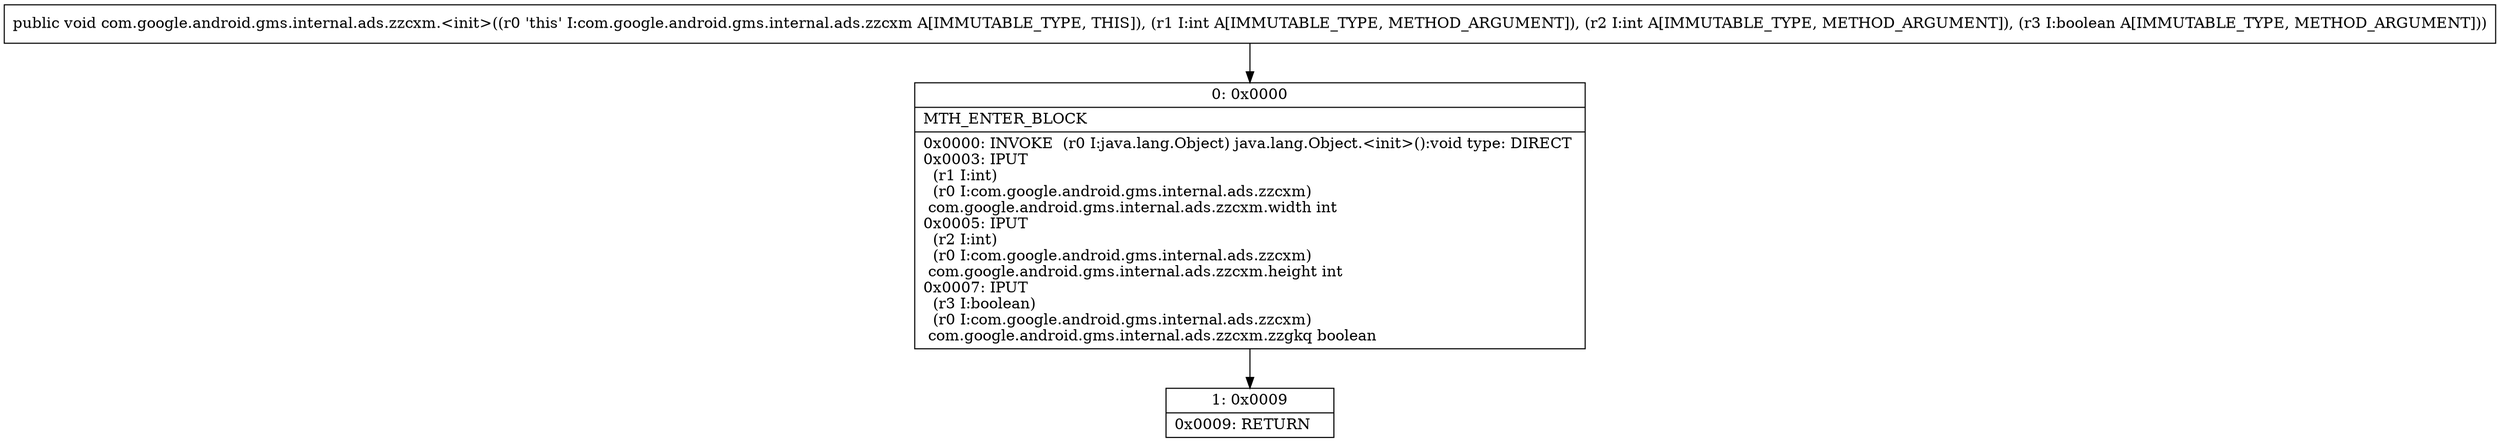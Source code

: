 digraph "CFG forcom.google.android.gms.internal.ads.zzcxm.\<init\>(IIZ)V" {
Node_0 [shape=record,label="{0\:\ 0x0000|MTH_ENTER_BLOCK\l|0x0000: INVOKE  (r0 I:java.lang.Object) java.lang.Object.\<init\>():void type: DIRECT \l0x0003: IPUT  \l  (r1 I:int)\l  (r0 I:com.google.android.gms.internal.ads.zzcxm)\l com.google.android.gms.internal.ads.zzcxm.width int \l0x0005: IPUT  \l  (r2 I:int)\l  (r0 I:com.google.android.gms.internal.ads.zzcxm)\l com.google.android.gms.internal.ads.zzcxm.height int \l0x0007: IPUT  \l  (r3 I:boolean)\l  (r0 I:com.google.android.gms.internal.ads.zzcxm)\l com.google.android.gms.internal.ads.zzcxm.zzgkq boolean \l}"];
Node_1 [shape=record,label="{1\:\ 0x0009|0x0009: RETURN   \l}"];
MethodNode[shape=record,label="{public void com.google.android.gms.internal.ads.zzcxm.\<init\>((r0 'this' I:com.google.android.gms.internal.ads.zzcxm A[IMMUTABLE_TYPE, THIS]), (r1 I:int A[IMMUTABLE_TYPE, METHOD_ARGUMENT]), (r2 I:int A[IMMUTABLE_TYPE, METHOD_ARGUMENT]), (r3 I:boolean A[IMMUTABLE_TYPE, METHOD_ARGUMENT])) }"];
MethodNode -> Node_0;
Node_0 -> Node_1;
}

